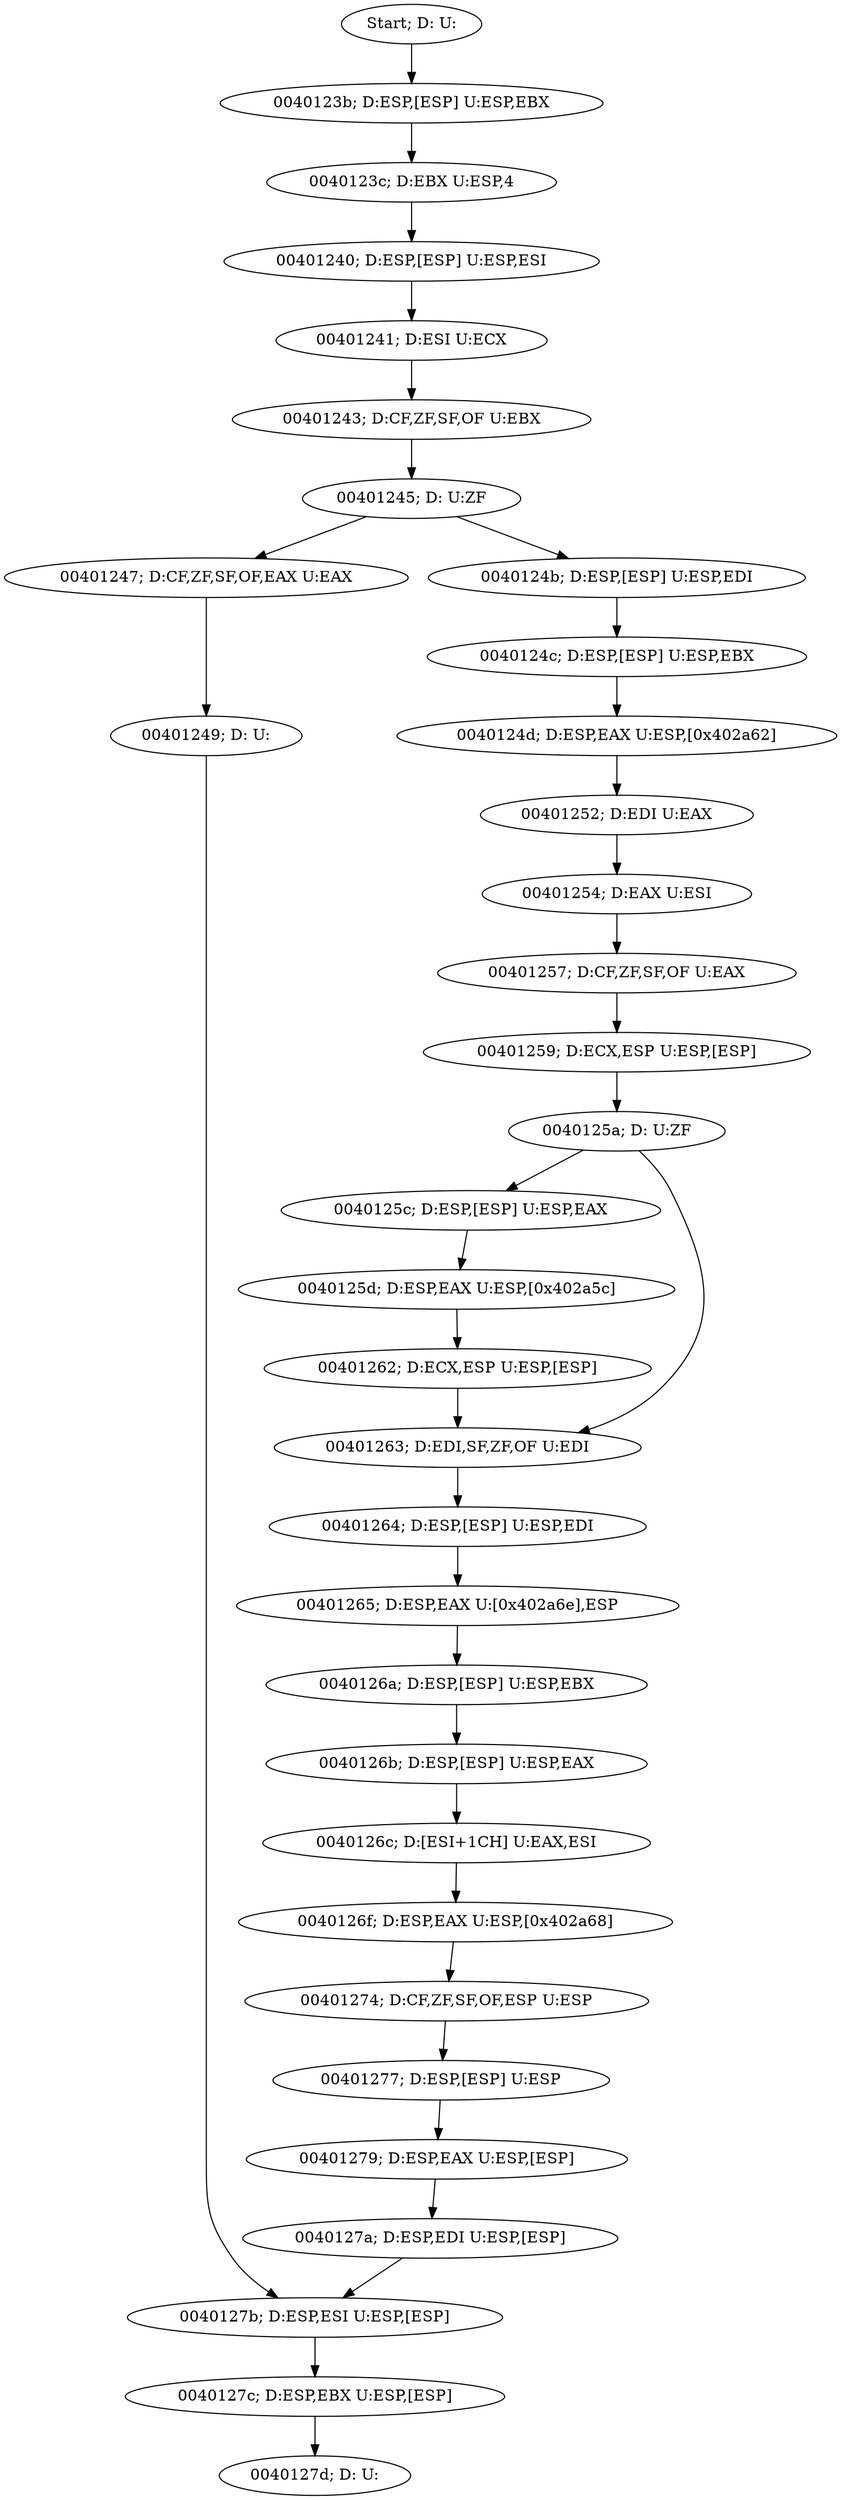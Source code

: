 digraph {
	n0 [label="Start; D: U:"]
	n1 [label="0040123b; D:ESP,[ESP] U:ESP,EBX"]
	n2 [label="0040123c; D:EBX U:ESP,4"]
	n3 [label="00401240; D:ESP,[ESP] U:ESP,ESI"]
	n4 [label="00401241; D:ESI U:ECX"]
	n5 [label="00401243; D:CF,ZF,SF,OF U:EBX"]
	n6 [label="00401245; D: U:ZF"]
	n7 [label="00401247; D:CF,ZF,SF,OF,EAX U:EAX"]
	n8 [label="00401249; D: U:"]
	n9 [label="0040124b; D:ESP,[ESP] U:ESP,EDI"]
	n10 [label="0040124c; D:ESP,[ESP] U:ESP,EBX"]
	n11 [label="0040124d; D:ESP,EAX U:ESP,[0x402a62]"]
	n12 [label="00401252; D:EDI U:EAX"]
	n13 [label="00401254; D:EAX U:ESI"]
	n14 [label="00401257; D:CF,ZF,SF,OF U:EAX"]
	n15 [label="00401259; D:ECX,ESP U:ESP,[ESP]"]
	n16 [label="0040125a; D: U:ZF"]
	n17 [label="0040125c; D:ESP,[ESP] U:ESP,EAX"]
	n18 [label="0040125d; D:ESP,EAX U:ESP,[0x402a5c]"]
	n19 [label="00401262; D:ECX,ESP U:ESP,[ESP]"]
	n20 [label="00401263; D:EDI,SF,ZF,OF U:EDI"]
	n21 [label="00401264; D:ESP,[ESP] U:ESP,EDI"]
	n22 [label="00401265; D:ESP,EAX U:[0x402a6e],ESP"]
	n23 [label="0040126a; D:ESP,[ESP] U:ESP,EBX"]
	n24 [label="0040126b; D:ESP,[ESP] U:ESP,EAX"]
	n25 [label="0040126c; D:[ESI+1CH] U:EAX,ESI"]
	n26 [label="0040126f; D:ESP,EAX U:ESP,[0x402a68]"]
	n27 [label="00401274; D:CF,ZF,SF,OF,ESP U:ESP"]
	n28 [label="00401277; D:ESP,[ESP] U:ESP"]
	n29 [label="00401279; D:ESP,EAX U:ESP,[ESP]"]
	n30 [label="0040127a; D:ESP,EDI U:ESP,[ESP]"]
	n31 [label="0040127b; D:ESP,ESI U:ESP,[ESP]"]
	n32 [label="0040127c; D:ESP,EBX U:ESP,[ESP]"]
	n33 [label="0040127d; D: U:"]

	n0 -> n1
	n1 -> n2
	n2 -> n3
	n3 -> n4
	n4 -> n5
	n5 -> n6
	n6 -> n7
	n6 -> n9
	n7 -> n8
	n8 -> n31
	n9 -> n10
	n10 -> n11
	n11 -> n12
	n12 -> n13
	n13 -> n14
	n14 -> n15
	n15 -> n16
	n16 -> n17
	n16 -> n20
	n17 -> n18
	n18 -> n19
	n19 -> n20
	n20 -> n21
	n21 -> n22
	n22 -> n23
	n23 -> n24
	n24 -> n25
	n25 -> n26
	n26 -> n27
	n27 -> n28
	n28 -> n29
	n29 -> n30
	n30 -> n31
	n31 -> n32
	n32 -> n33

}